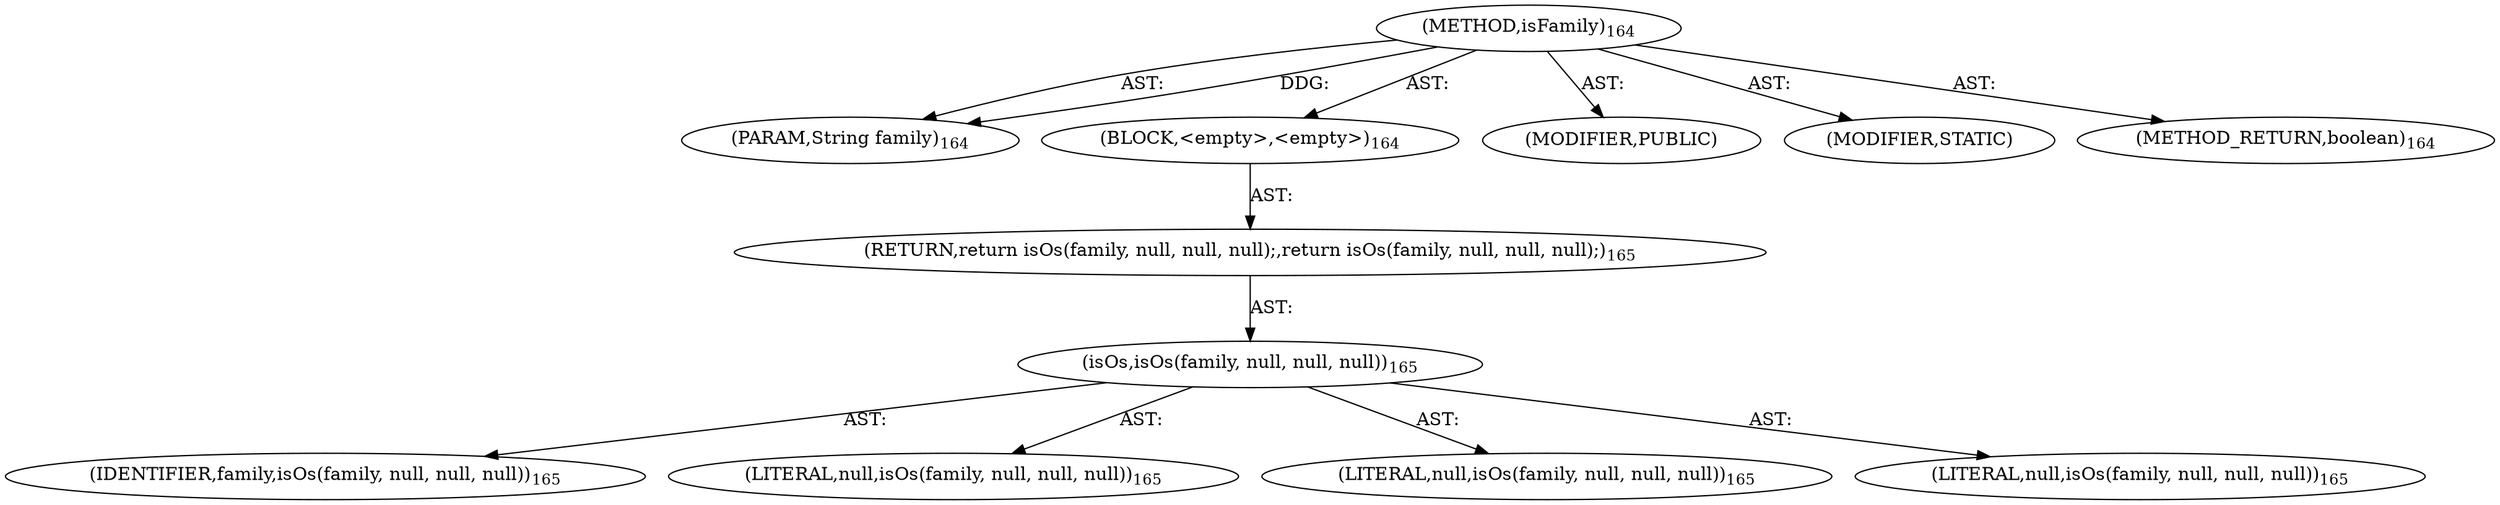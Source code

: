 digraph "isFamily" {  
"111669149703" [label = <(METHOD,isFamily)<SUB>164</SUB>> ]
"115964117004" [label = <(PARAM,String family)<SUB>164</SUB>> ]
"25769803783" [label = <(BLOCK,&lt;empty&gt;,&lt;empty&gt;)<SUB>164</SUB>> ]
"146028888065" [label = <(RETURN,return isOs(family, null, null, null);,return isOs(family, null, null, null);)<SUB>165</SUB>> ]
"30064771094" [label = <(isOs,isOs(family, null, null, null))<SUB>165</SUB>> ]
"68719476754" [label = <(IDENTIFIER,family,isOs(family, null, null, null))<SUB>165</SUB>> ]
"90194313216" [label = <(LITERAL,null,isOs(family, null, null, null))<SUB>165</SUB>> ]
"90194313217" [label = <(LITERAL,null,isOs(family, null, null, null))<SUB>165</SUB>> ]
"90194313218" [label = <(LITERAL,null,isOs(family, null, null, null))<SUB>165</SUB>> ]
"133143986202" [label = <(MODIFIER,PUBLIC)> ]
"133143986203" [label = <(MODIFIER,STATIC)> ]
"128849018887" [label = <(METHOD_RETURN,boolean)<SUB>164</SUB>> ]
  "111669149703" -> "115964117004"  [ label = "AST: "] 
  "111669149703" -> "25769803783"  [ label = "AST: "] 
  "111669149703" -> "133143986202"  [ label = "AST: "] 
  "111669149703" -> "133143986203"  [ label = "AST: "] 
  "111669149703" -> "128849018887"  [ label = "AST: "] 
  "25769803783" -> "146028888065"  [ label = "AST: "] 
  "146028888065" -> "30064771094"  [ label = "AST: "] 
  "30064771094" -> "68719476754"  [ label = "AST: "] 
  "30064771094" -> "90194313216"  [ label = "AST: "] 
  "30064771094" -> "90194313217"  [ label = "AST: "] 
  "30064771094" -> "90194313218"  [ label = "AST: "] 
  "111669149703" -> "115964117004"  [ label = "DDG: "] 
}
